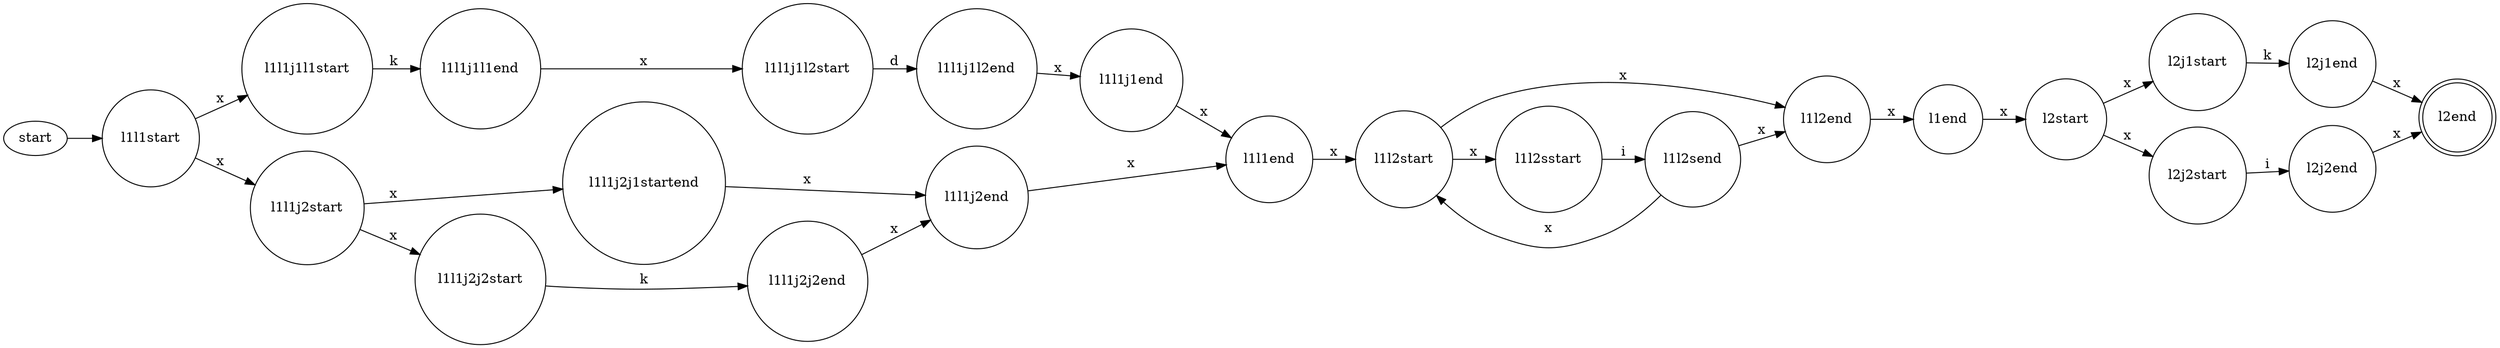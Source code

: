 digraph ENFA {
    rankdir=LR;
    "l1end" [shape=circle];
    "l1l1start" [shape=circle];
    start -> "l1l1start";
    "l1l1end" [shape=circle];
    "l1l1j1end" [shape=circle];
    "l1l1j1l1start" [shape=circle];
    "l1l1j1l1end" [shape=circle];
    "l1l1j1l2start" [shape=circle];
    "l1l1j1l2end" [shape=circle];
    "l1l1j2start" [shape=circle];
    "l1l1j2end" [shape=circle];
    "l1l1j2j1startend" [shape=circle];
    "l1l1j2j2start" [shape=circle];
    "l1l1j2j2end" [shape=circle];
    "l1l2start" [shape=circle];
    "l1l2end" [shape=circle];
    "l1l2sstart" [shape=circle];
    "l1l2send" [shape=circle];
    "l2start" [shape=circle];
    "l2end" [shape=doublecircle];
    "l2j1start" [shape=circle];
    "l2j1end" [shape=circle];
    "l2j2start" [shape=circle];
    "l2j2end" [shape=circle];
    "l1l2end" -> "l1end" [label="x"];
    "l1end" -> "l2start" [label="x"];
    "l1l1j1end" -> "l1l1end" [label="x"];
    "l1l1end" -> "l1l2start" [label="x"];
    "l1l1start" -> "l1l1j1l1start" [label="x"];
    "l1l1start" -> "l1l1j2start" [label="x"];
    "l1l1j2end" -> "l1l1end" [label="x"];
    "l1l1j1l2end" -> "l1l1j1end" [label="x"];
    "l1l1j1l1start" -> "l1l1j1l1end" [label="k"];
    "l1l1j1l1end" -> "l1l1j1l2start" [label="x"];
    "l1l1j1l2start" -> "l1l1j1l2end" [label="d"];
    "l1l1j2start" -> "l1l1j2j1startend" [label="x"];
    "l1l1j2j1startend" -> "l1l1j2end" [label="x"];
    "l1l1j2start" -> "l1l1j2j2start" [label="x"];
    "l1l1j2j2end" -> "l1l1j2end" [label="x"];
    "l1l1j2j2start" -> "l1l1j2j2end" [label="k"];
    "l1l2start" -> "l1l2end" [label="x"];
    "l1l2start" -> "l1l2sstart" [label="x"];
    "l1l2send" -> "l1l2end" [label="x"];
    "l1l2send" -> "l1l2start" [label="x"];
    "l1l2sstart" -> "l1l2send" [label="i"];
    "l2start" -> "l2j1start" [label="x"];
    "l2j1end" -> "l2end" [label="x"];
    "l2start" -> "l2j2start" [label="x"];
    "l2j2end" -> "l2end" [label="x"];
    "l2j1start" -> "l2j1end" [label="k"];
    "l2j2start" -> "l2j2end" [label="i"];
}
